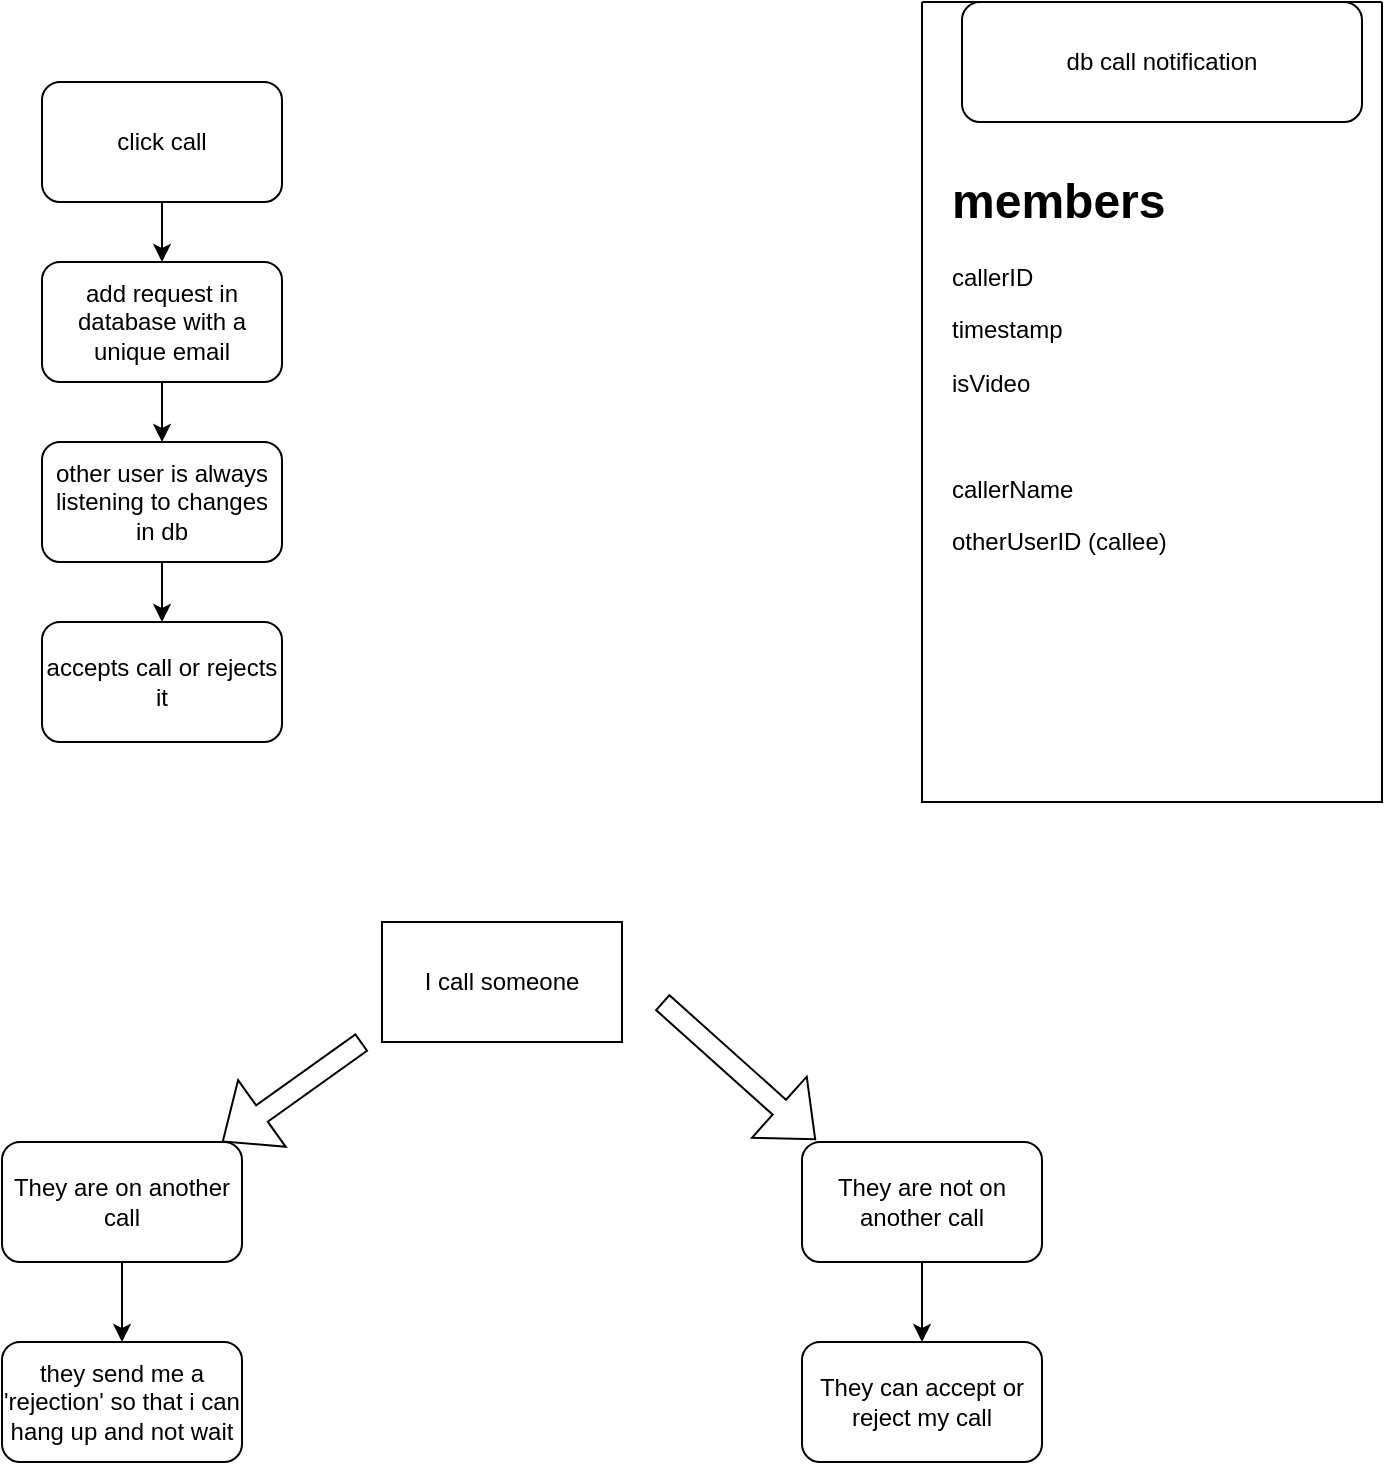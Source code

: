 <mxfile version="20.2.3" type="device"><diagram id="4HVy8nRCNg2VOExZg6yc" name="Page-1"><mxGraphModel dx="868" dy="553" grid="1" gridSize="10" guides="1" tooltips="1" connect="1" arrows="1" fold="1" page="1" pageScale="1" pageWidth="8500" pageHeight="8500" math="0" shadow="0"><root><mxCell id="0"/><mxCell id="1" parent="0"/><mxCell id="0pNzhJQkwck5O5S3IPO5-7" value="" style="edgeStyle=orthogonalEdgeStyle;rounded=0;orthogonalLoop=1;jettySize=auto;html=1;" parent="1" source="0pNzhJQkwck5O5S3IPO5-1" target="0pNzhJQkwck5O5S3IPO5-2" edge="1"><mxGeometry relative="1" as="geometry"/></mxCell><mxCell id="0pNzhJQkwck5O5S3IPO5-1" value="click call" style="rounded=1;whiteSpace=wrap;html=1;" parent="1" vertex="1"><mxGeometry x="350" y="130" width="120" height="60" as="geometry"/></mxCell><mxCell id="0pNzhJQkwck5O5S3IPO5-8" value="" style="edgeStyle=orthogonalEdgeStyle;rounded=0;orthogonalLoop=1;jettySize=auto;html=1;" parent="1" source="0pNzhJQkwck5O5S3IPO5-2" target="0pNzhJQkwck5O5S3IPO5-3" edge="1"><mxGeometry relative="1" as="geometry"/></mxCell><mxCell id="0pNzhJQkwck5O5S3IPO5-2" value="add request in database with a unique email" style="rounded=1;whiteSpace=wrap;html=1;" parent="1" vertex="1"><mxGeometry x="350" y="220" width="120" height="60" as="geometry"/></mxCell><mxCell id="0pNzhJQkwck5O5S3IPO5-9" value="" style="edgeStyle=orthogonalEdgeStyle;rounded=0;orthogonalLoop=1;jettySize=auto;html=1;" parent="1" source="0pNzhJQkwck5O5S3IPO5-3" target="0pNzhJQkwck5O5S3IPO5-4" edge="1"><mxGeometry relative="1" as="geometry"/></mxCell><mxCell id="0pNzhJQkwck5O5S3IPO5-3" value="other user is always listening to changes in db" style="rounded=1;whiteSpace=wrap;html=1;" parent="1" vertex="1"><mxGeometry x="350" y="310" width="120" height="60" as="geometry"/></mxCell><mxCell id="0pNzhJQkwck5O5S3IPO5-4" value="accepts call or rejects it" style="rounded=1;whiteSpace=wrap;html=1;" parent="1" vertex="1"><mxGeometry x="350" y="400" width="120" height="60" as="geometry"/></mxCell><mxCell id="0pNzhJQkwck5O5S3IPO5-10" value="" style="swimlane;startSize=0;" parent="1" vertex="1"><mxGeometry x="790" y="90" width="230" height="400" as="geometry"/></mxCell><mxCell id="0pNzhJQkwck5O5S3IPO5-11" value="db call notification" style="rounded=1;whiteSpace=wrap;html=1;" parent="0pNzhJQkwck5O5S3IPO5-10" vertex="1"><mxGeometry x="20" width="200" height="60" as="geometry"/></mxCell><mxCell id="0pNzhJQkwck5O5S3IPO5-14" value="&lt;h1&gt;members&lt;/h1&gt;&lt;p&gt;callerID&lt;/p&gt;&lt;p&gt;timestamp&lt;/p&gt;&lt;p&gt;isVideo&lt;/p&gt;&lt;p&gt;&lt;br&gt;&lt;/p&gt;&lt;p&gt;callerName&lt;/p&gt;&lt;p&gt;otherUserID (callee)&lt;/p&gt;" style="text;html=1;strokeColor=none;fillColor=none;spacing=5;spacingTop=-20;whiteSpace=wrap;overflow=hidden;rounded=0;" parent="0pNzhJQkwck5O5S3IPO5-10" vertex="1"><mxGeometry x="10" y="80" width="190" height="230" as="geometry"/></mxCell><mxCell id="0pNzhJQkwck5O5S3IPO5-15" value="I call someone" style="rounded=0;whiteSpace=wrap;html=1;" parent="1" vertex="1"><mxGeometry x="520" y="550" width="120" height="60" as="geometry"/></mxCell><mxCell id="0pNzhJQkwck5O5S3IPO5-23" value="" style="edgeStyle=orthogonalEdgeStyle;rounded=0;orthogonalLoop=1;jettySize=auto;html=1;" parent="1" source="0pNzhJQkwck5O5S3IPO5-16" target="0pNzhJQkwck5O5S3IPO5-22" edge="1"><mxGeometry relative="1" as="geometry"/></mxCell><mxCell id="0pNzhJQkwck5O5S3IPO5-16" value="They are on another call" style="rounded=1;whiteSpace=wrap;html=1;" parent="1" vertex="1"><mxGeometry x="330" y="660" width="120" height="60" as="geometry"/></mxCell><mxCell id="0pNzhJQkwck5O5S3IPO5-25" value="" style="edgeStyle=orthogonalEdgeStyle;rounded=0;orthogonalLoop=1;jettySize=auto;html=1;" parent="1" source="0pNzhJQkwck5O5S3IPO5-17" target="0pNzhJQkwck5O5S3IPO5-24" edge="1"><mxGeometry relative="1" as="geometry"/></mxCell><mxCell id="0pNzhJQkwck5O5S3IPO5-17" value="They are not on another call" style="rounded=1;whiteSpace=wrap;html=1;" parent="1" vertex="1"><mxGeometry x="730" y="660" width="120" height="60" as="geometry"/></mxCell><mxCell id="0pNzhJQkwck5O5S3IPO5-19" value="" style="shape=flexArrow;endArrow=classic;html=1;rounded=0;endWidth=30;endSize=7.68;" parent="1" edge="1"><mxGeometry width="50" height="50" relative="1" as="geometry"><mxPoint x="510" y="610" as="sourcePoint"/><mxPoint x="440" y="660" as="targetPoint"/></mxGeometry></mxCell><mxCell id="0pNzhJQkwck5O5S3IPO5-21" value="" style="shape=flexArrow;endArrow=classic;html=1;rounded=0;endWidth=30;endSize=7.68;entryX=0.058;entryY=-0.017;entryDx=0;entryDy=0;entryPerimeter=0;" parent="1" target="0pNzhJQkwck5O5S3IPO5-17" edge="1"><mxGeometry width="50" height="50" relative="1" as="geometry"><mxPoint x="660" y="590" as="sourcePoint"/><mxPoint x="640" y="650" as="targetPoint"/></mxGeometry></mxCell><mxCell id="0pNzhJQkwck5O5S3IPO5-22" value="they send me a 'rejection' so that i can hang up and not wait" style="rounded=1;whiteSpace=wrap;html=1;" parent="1" vertex="1"><mxGeometry x="330" y="760" width="120" height="60" as="geometry"/></mxCell><mxCell id="0pNzhJQkwck5O5S3IPO5-24" value="They can accept or reject my call" style="rounded=1;whiteSpace=wrap;html=1;" parent="1" vertex="1"><mxGeometry x="730" y="760" width="120" height="60" as="geometry"/></mxCell></root></mxGraphModel></diagram></mxfile>